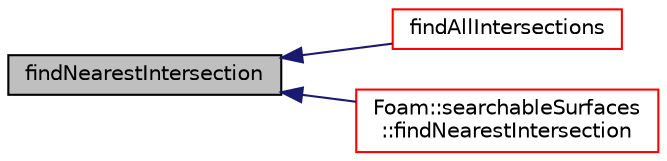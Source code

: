 digraph "findNearestIntersection"
{
  bgcolor="transparent";
  edge [fontname="Helvetica",fontsize="10",labelfontname="Helvetica",labelfontsize="10"];
  node [fontname="Helvetica",fontsize="10",shape=record];
  rankdir="LR";
  Node1 [label="findNearestIntersection",height=0.2,width=0.4,color="black", fillcolor="grey75", style="filled", fontcolor="black"];
  Node1 -> Node2 [dir="back",color="midnightblue",fontsize="10",style="solid",fontname="Helvetica"];
  Node2 [label="findAllIntersections",height=0.2,width=0.4,color="red",URL="$a02267.html#a99c9edc0437fabb568ceda0f34ef7aa3",tooltip="Find all intersections in order from start to end. Returns for. "];
  Node1 -> Node3 [dir="back",color="midnightblue",fontsize="10",style="solid",fontname="Helvetica"];
  Node3 [label="Foam::searchableSurfaces\l::findNearestIntersection",height=0.2,width=0.4,color="red",URL="$a02265.html#aa5eec5ff0bd43788d85ebb5ef4a1a568"];
}
